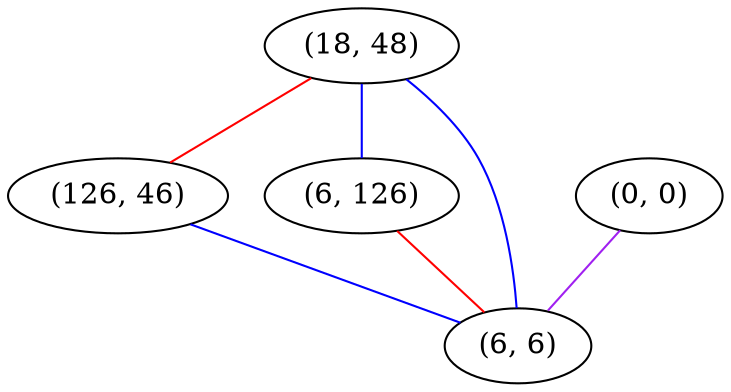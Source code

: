 graph "" {
"(18, 48)";
"(126, 46)";
"(6, 126)";
"(0, 0)";
"(6, 6)";
"(18, 48)" -- "(6, 6)"  [color=blue, key=0, weight=3];
"(18, 48)" -- "(6, 126)"  [color=blue, key=0, weight=3];
"(18, 48)" -- "(126, 46)"  [color=red, key=0, weight=1];
"(126, 46)" -- "(6, 6)"  [color=blue, key=0, weight=3];
"(6, 126)" -- "(6, 6)"  [color=red, key=0, weight=1];
"(0, 0)" -- "(6, 6)"  [color=purple, key=0, weight=4];
}
